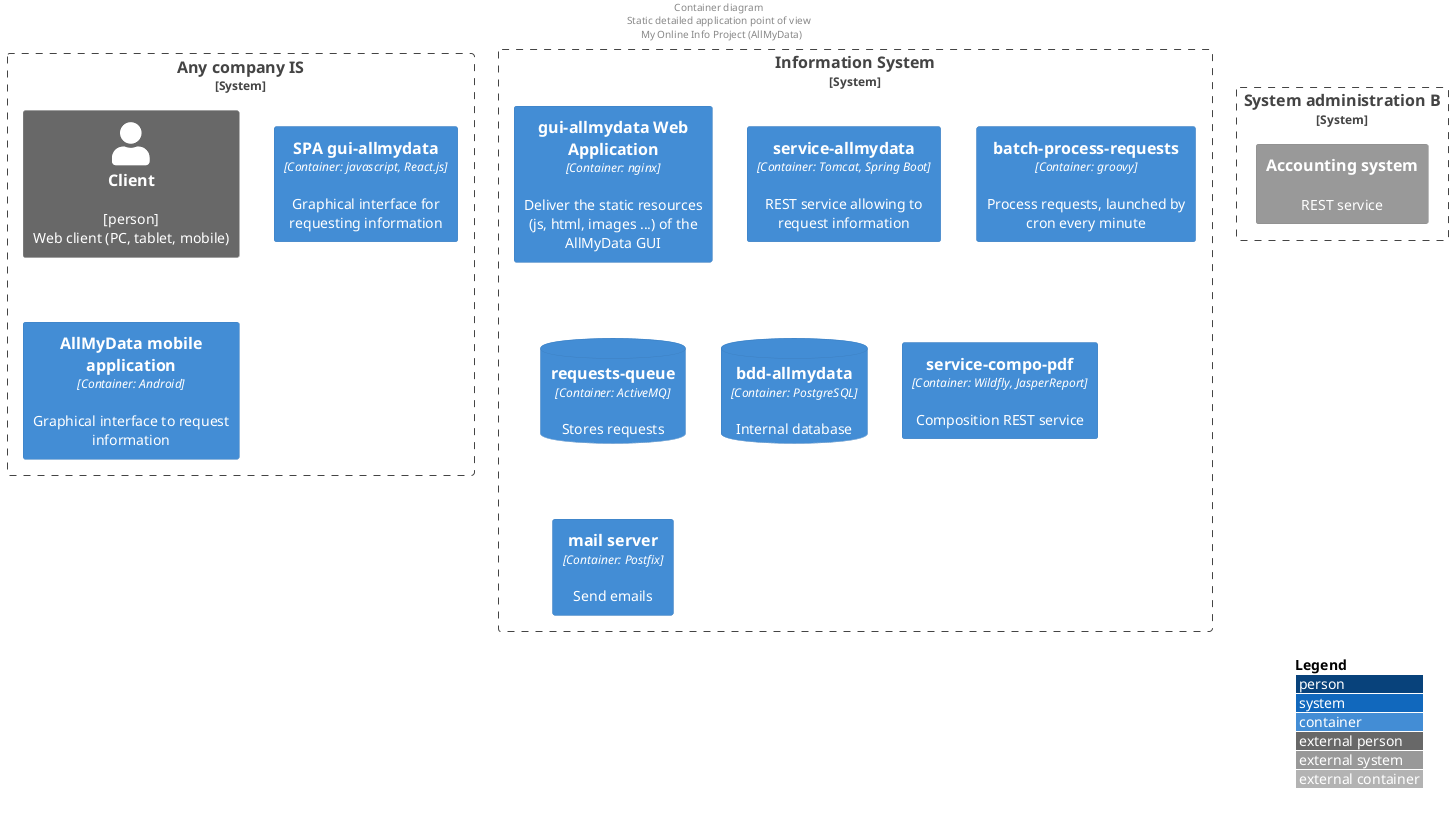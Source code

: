 @startuml detailed-application-architecture-static
!include <C4/C4_Container>
header Container diagram \nStatic detailed application point of view \n My Online Info Project (AllMyData)
LAYOUT_WITH_LEGEND()

System_Boundary(company_system, "Any company IS") {
    Person_Ext(company, "Client", "[person] \nWeb client (PC, tablet, mobile)")
    Container(spa, "SPA gui-allmydata", "Container: javascript, React.js", "Graphical interface for requesting information")
    Container(mobile, "AllMyData mobile application", "Container: Android", "Graphical interface to request information")
}    

System_Boundary(administration, "System administration B") {
    System_Ext(scompta, "Accounting system", "REST service")
}

System_Boundary(si, "Information System") {
    Container(static_resources, "gui-allmydata Web Application", "Container: nginx", "Deliver the static resources (js, html, images ...) of the AllMyData GUI")
    Container(sm, "service-allmydata", "Container: Tomcat, Spring Boot", "REST service allowing to request information")
    Container(batch, "batch-process-requests", "Container: groovy", "Process requests, launched by cron every minute")
    ContainerDb(queue, "requests-queue", "Container: ActiveMQ", "Stores requests")
    ContainerDb(bdd, "bdd-allmydata", "Container: PostgreSQL", "Internal database")
    Container(compo, "service-compo-pdf", "Container: Wildfly, JasperReport", "Composition REST service")
    Container(smails, "mail server", "Container: Postfix", "Send emails")
}

@enduml
